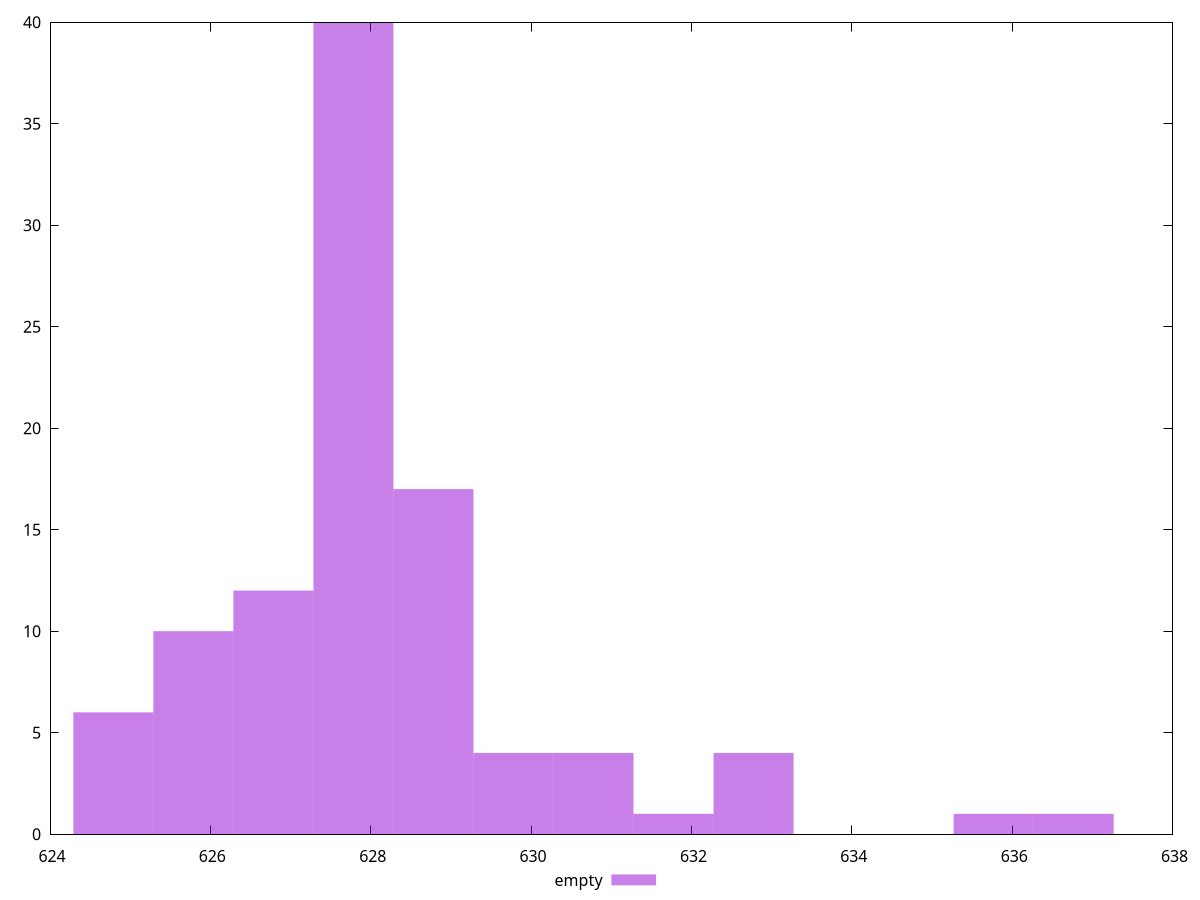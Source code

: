 $_empty <<EOF
635.7689270765022 1
625.7882531820516 10
627.7843879609417 40
630.7785901292768 4
628.7824553503867 17
626.7863205714966 12
624.7901857926065 6
631.7766575187219 1
632.774724908167 4
636.7669944659473 1
629.7805227398318 4
EOF
set key outside below
set terminal pngcairo
set output "report_00006_2020-11-02T20-21-41.718Z/metrics/empty//raw_hist.png"
set yrange [0:40]
set boxwidth 0.9980673894450584
set style fill transparent solid 0.5 noborder
plot $_empty title "empty" with boxes ,